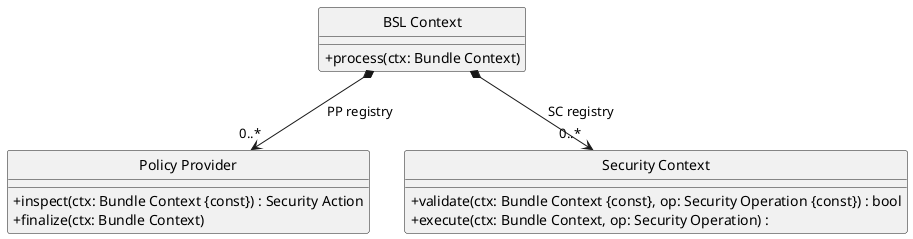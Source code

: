 @startuml
hide circle
skinparam ClassAttributeIconSize 0

class "BSL Context" as BSL {
  + process(ctx: Bundle Context)
}

class "Policy Provider" as PP {
  + inspect(ctx: Bundle Context {const}) : Security Action
  + finalize(ctx: Bundle Context)
}

class "Security Context" as SC {
  + validate(ctx: Bundle Context {const}, op: Security Operation {const}) : bool
  + execute(ctx: Bundle Context, op: Security Operation) :
}

BSL *--> "0..*" PP : PP registry
BSL *--> "0..*" SC : SC registry

@enduml
